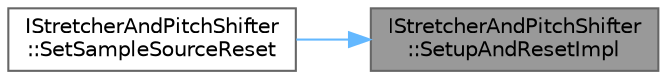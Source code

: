 digraph "IStretcherAndPitchShifter::SetupAndResetImpl"
{
 // INTERACTIVE_SVG=YES
 // LATEX_PDF_SIZE
  bgcolor="transparent";
  edge [fontname=Helvetica,fontsize=10,labelfontname=Helvetica,labelfontsize=10];
  node [fontname=Helvetica,fontsize=10,shape=box,height=0.2,width=0.4];
  rankdir="RL";
  Node1 [id="Node000001",label="IStretcherAndPitchShifter\l::SetupAndResetImpl",height=0.2,width=0.4,color="gray40", fillcolor="grey60", style="filled", fontcolor="black",tooltip=" "];
  Node1 -> Node2 [id="edge1_Node000001_Node000002",dir="back",color="steelblue1",style="solid",tooltip=" "];
  Node2 [id="Node000002",label="IStretcherAndPitchShifter\l::SetSampleSourceReset",height=0.2,width=0.4,color="grey40", fillcolor="white", style="filled",URL="$d5/d38/classIStretcherAndPitchShifter.html#a64f8e646c219fe86687d2b235a446bf0",tooltip=" "];
}
